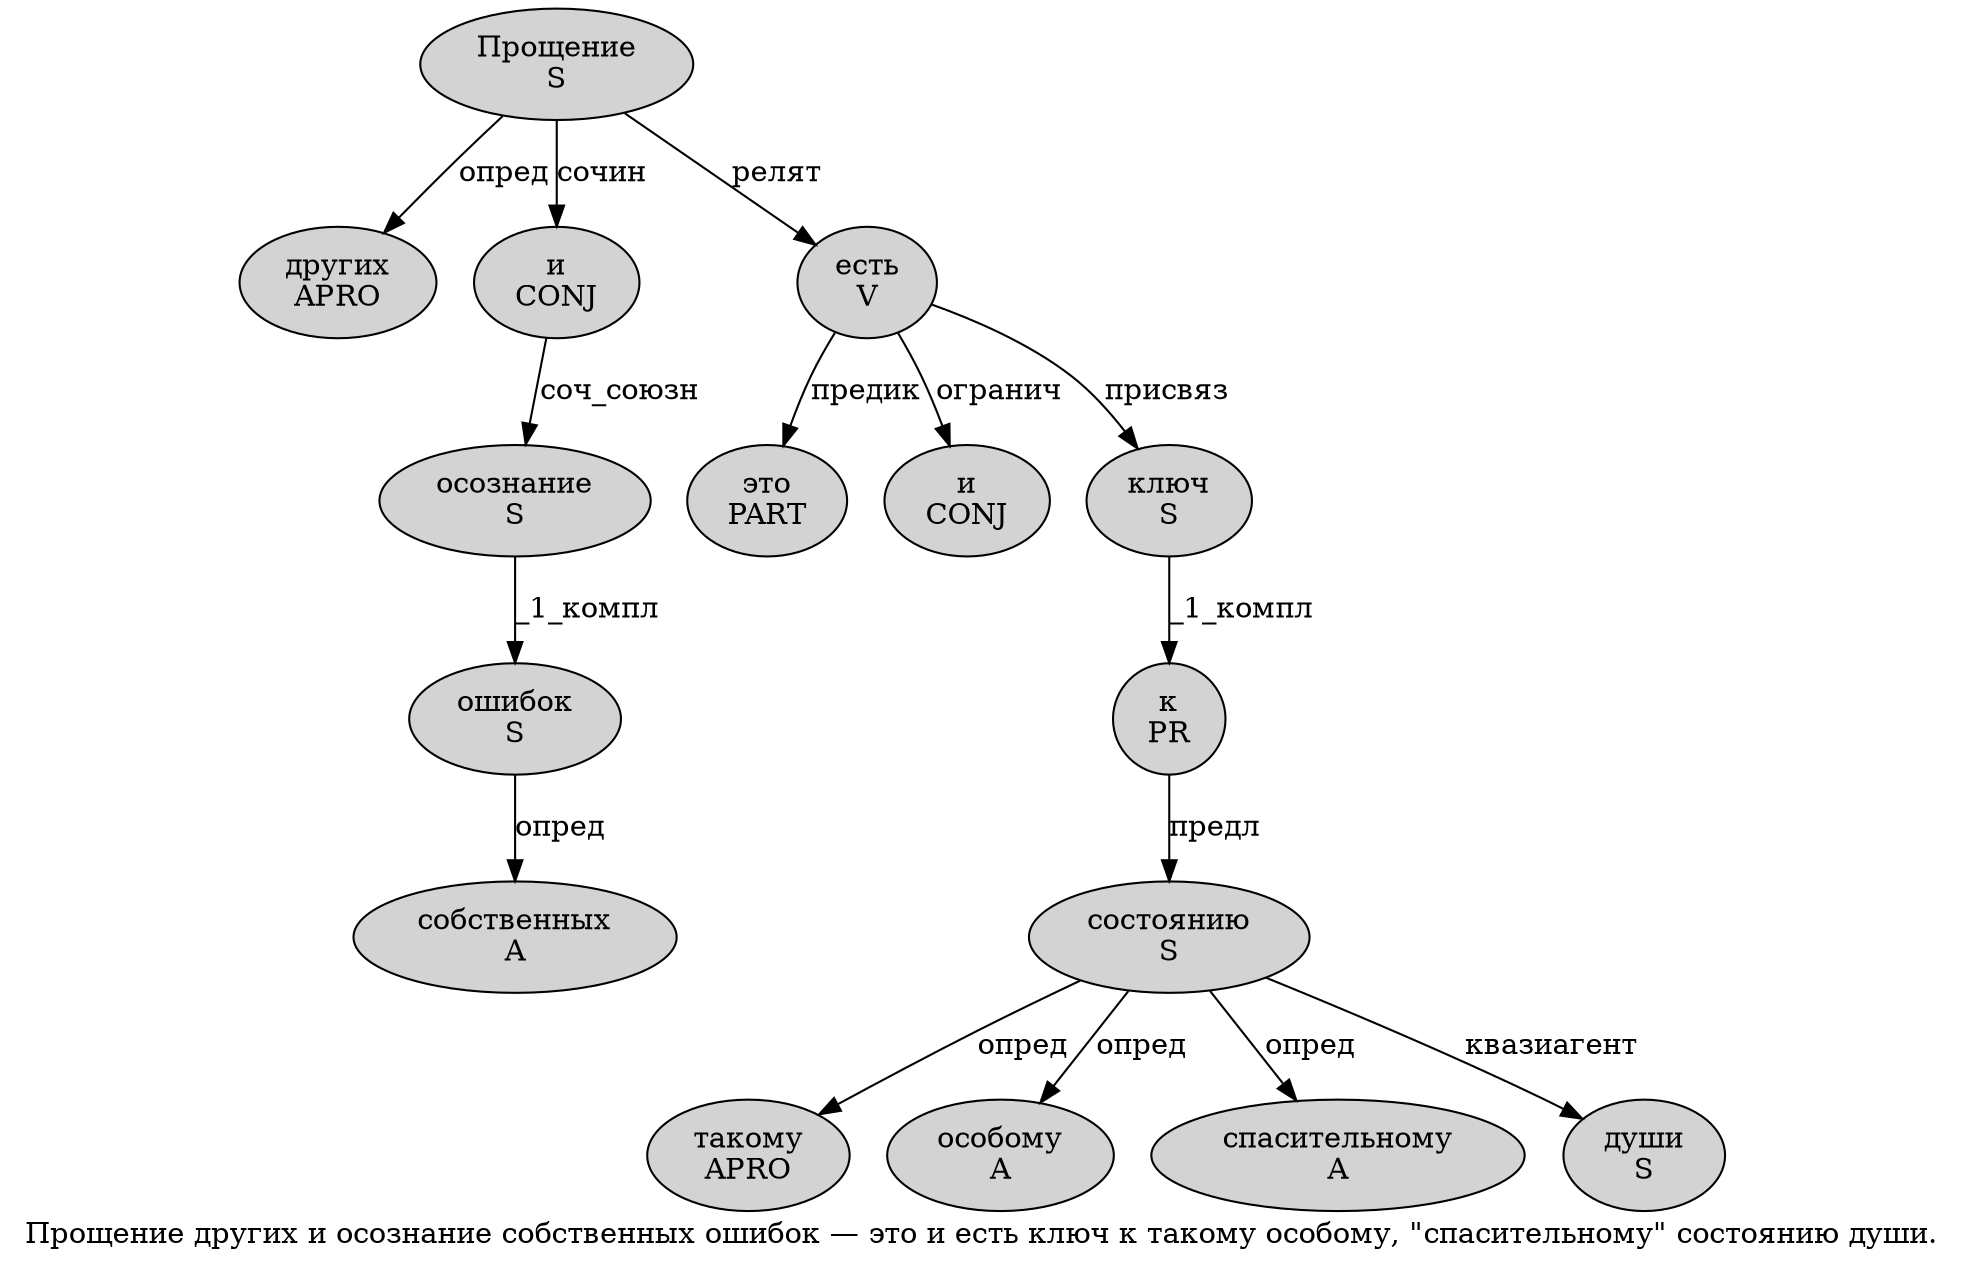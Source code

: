 digraph SENTENCE_1101 {
	graph [label="Прощение других и осознание собственных ошибок — это и есть ключ к такому особому, \"спасительному\" состоянию души."]
	node [style=filled]
		0 [label="Прощение
S" color="" fillcolor=lightgray penwidth=1 shape=ellipse]
		1 [label="других
APRO" color="" fillcolor=lightgray penwidth=1 shape=ellipse]
		2 [label="и
CONJ" color="" fillcolor=lightgray penwidth=1 shape=ellipse]
		3 [label="осознание
S" color="" fillcolor=lightgray penwidth=1 shape=ellipse]
		4 [label="собственных
A" color="" fillcolor=lightgray penwidth=1 shape=ellipse]
		5 [label="ошибок
S" color="" fillcolor=lightgray penwidth=1 shape=ellipse]
		7 [label="это
PART" color="" fillcolor=lightgray penwidth=1 shape=ellipse]
		8 [label="и
CONJ" color="" fillcolor=lightgray penwidth=1 shape=ellipse]
		9 [label="есть
V" color="" fillcolor=lightgray penwidth=1 shape=ellipse]
		10 [label="ключ
S" color="" fillcolor=lightgray penwidth=1 shape=ellipse]
		11 [label="к
PR" color="" fillcolor=lightgray penwidth=1 shape=ellipse]
		12 [label="такому
APRO" color="" fillcolor=lightgray penwidth=1 shape=ellipse]
		13 [label="особому
A" color="" fillcolor=lightgray penwidth=1 shape=ellipse]
		16 [label="спасительному
A" color="" fillcolor=lightgray penwidth=1 shape=ellipse]
		18 [label="состоянию
S" color="" fillcolor=lightgray penwidth=1 shape=ellipse]
		19 [label="души
S" color="" fillcolor=lightgray penwidth=1 shape=ellipse]
			3 -> 5 [label="_1_компл"]
			18 -> 12 [label="опред"]
			18 -> 13 [label="опред"]
			18 -> 16 [label="опред"]
			18 -> 19 [label="квазиагент"]
			10 -> 11 [label="_1_компл"]
			5 -> 4 [label="опред"]
			2 -> 3 [label="соч_союзн"]
			11 -> 18 [label="предл"]
			9 -> 7 [label="предик"]
			9 -> 8 [label="огранич"]
			9 -> 10 [label="присвяз"]
			0 -> 1 [label="опред"]
			0 -> 2 [label="сочин"]
			0 -> 9 [label="релят"]
}